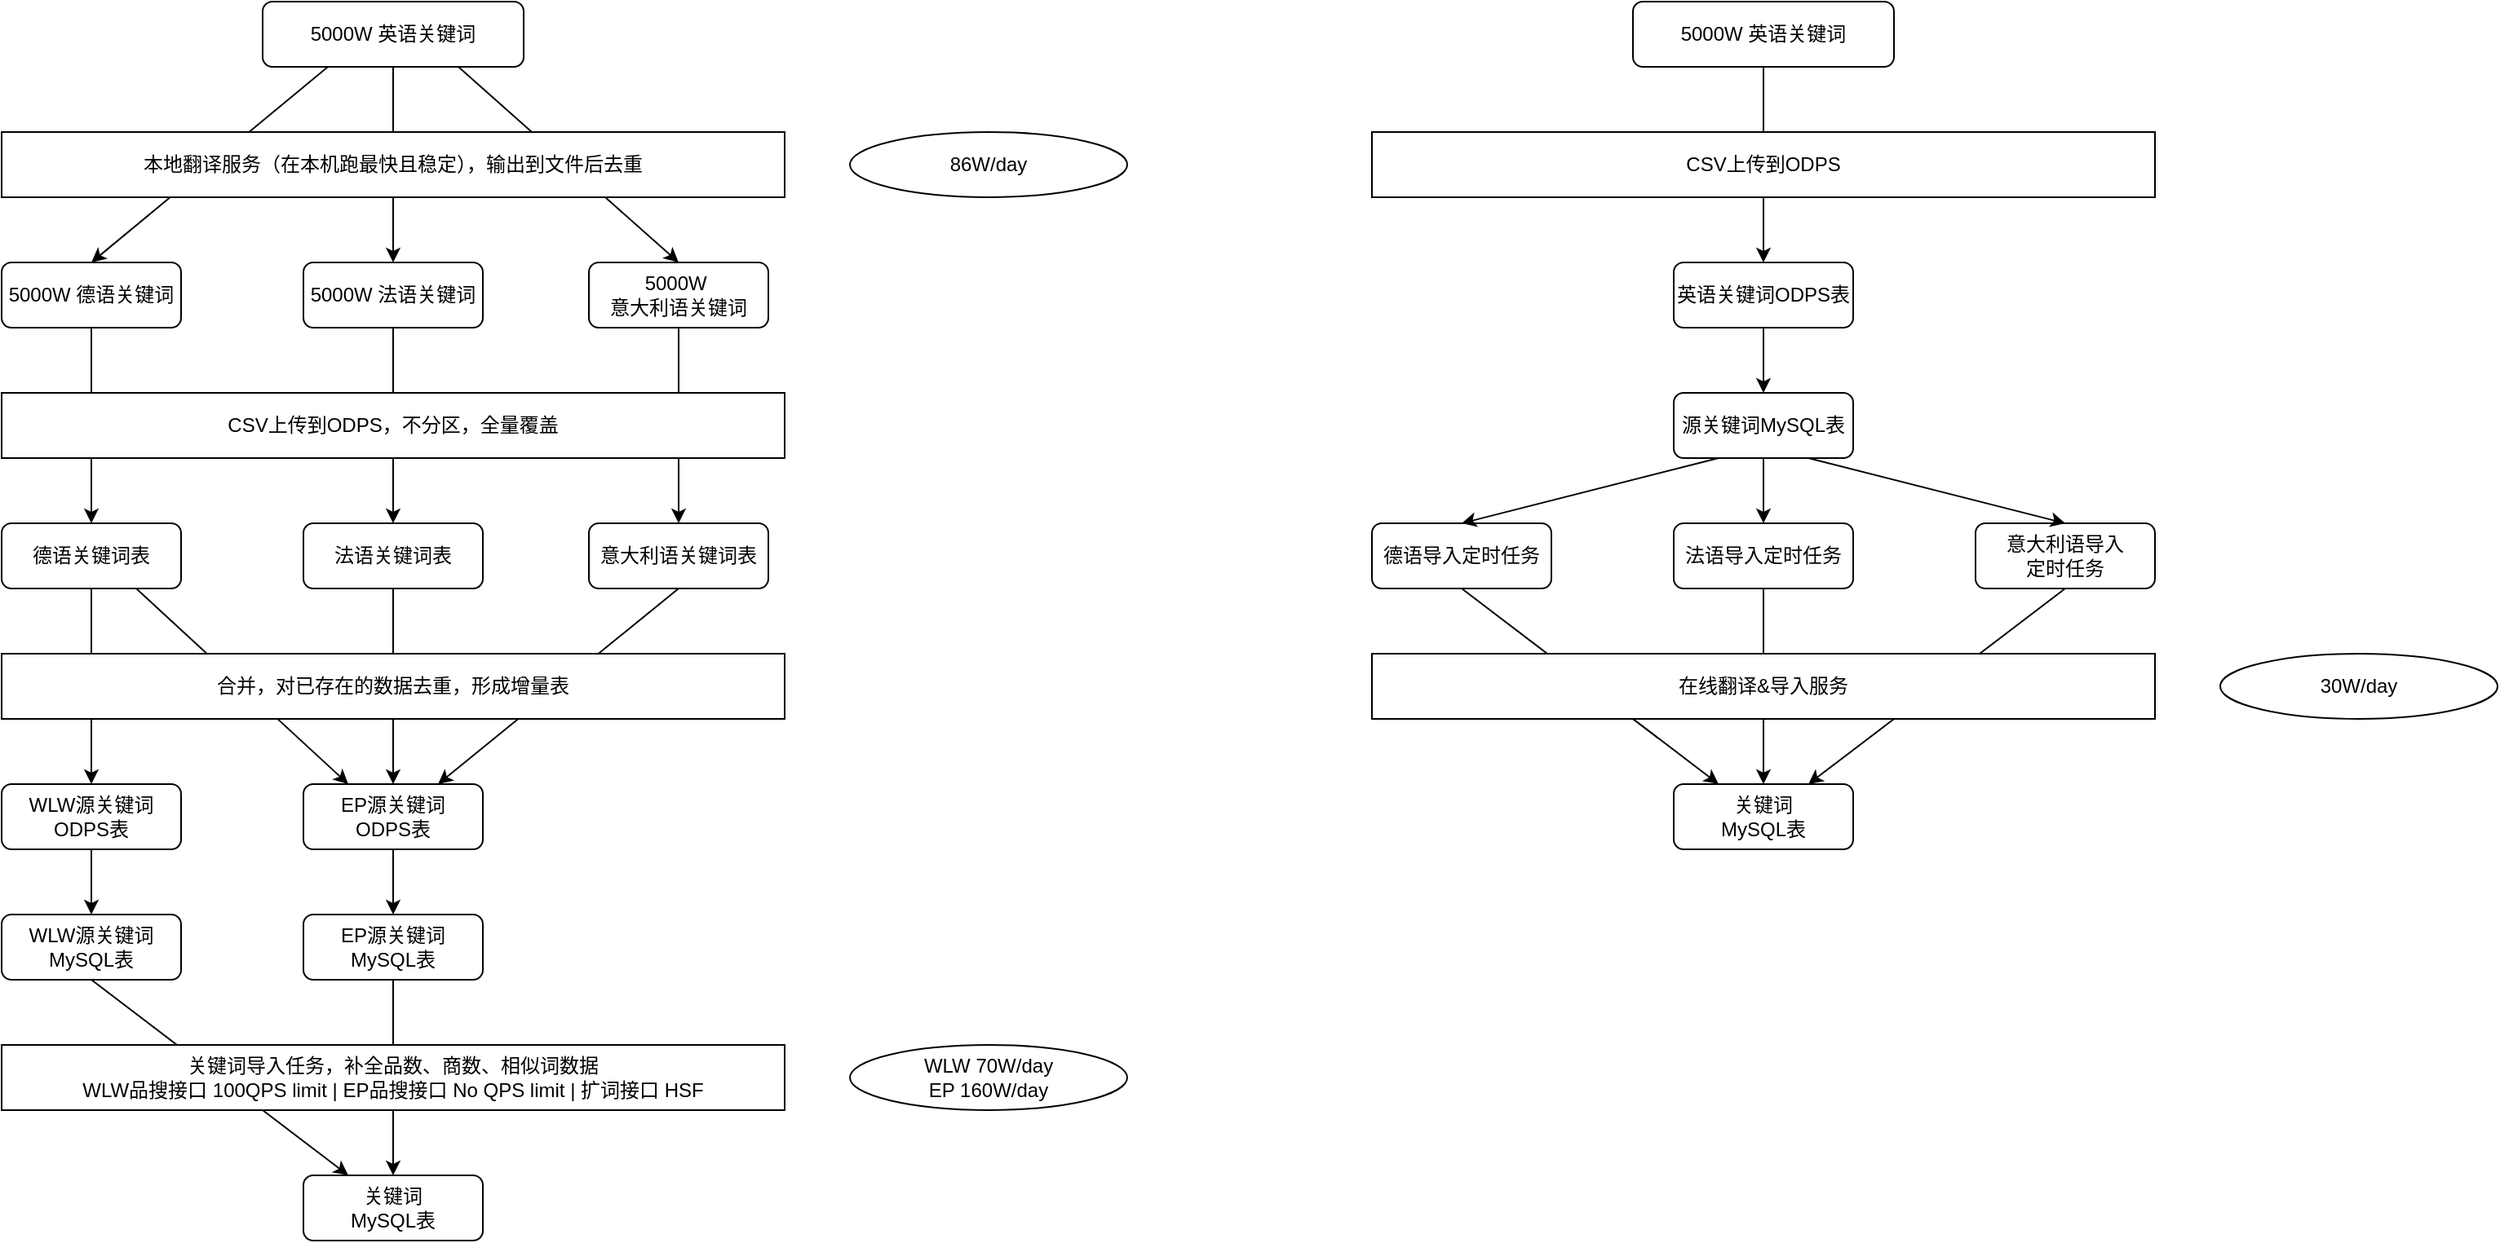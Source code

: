 <mxfile version="24.7.7">
  <diagram name="第 1 页" id="2EQmv688gZamet-rj9C1">
    <mxGraphModel dx="1659" dy="658" grid="1" gridSize="10" guides="1" tooltips="1" connect="1" arrows="1" fold="1" page="1" pageScale="1" pageWidth="827" pageHeight="1169" math="0" shadow="0">
      <root>
        <mxCell id="0" />
        <mxCell id="1" parent="0" />
        <mxCell id="JIK8sXZGodHxqaqUen1i-60" style="edgeStyle=orthogonalEdgeStyle;rounded=0;orthogonalLoop=1;jettySize=auto;html=1;exitX=0.5;exitY=1;exitDx=0;exitDy=0;entryX=0.5;entryY=0;entryDx=0;entryDy=0;" edge="1" parent="1" source="JIK8sXZGodHxqaqUen1i-1" target="JIK8sXZGodHxqaqUen1i-3">
          <mxGeometry relative="1" as="geometry" />
        </mxCell>
        <mxCell id="JIK8sXZGodHxqaqUen1i-61" style="rounded=0;orthogonalLoop=1;jettySize=auto;html=1;exitX=0.75;exitY=1;exitDx=0;exitDy=0;entryX=0.5;entryY=0;entryDx=0;entryDy=0;" edge="1" parent="1" source="JIK8sXZGodHxqaqUen1i-1" target="JIK8sXZGodHxqaqUen1i-5">
          <mxGeometry relative="1" as="geometry" />
        </mxCell>
        <mxCell id="JIK8sXZGodHxqaqUen1i-62" style="rounded=0;orthogonalLoop=1;jettySize=auto;html=1;exitX=0.25;exitY=1;exitDx=0;exitDy=0;entryX=0.5;entryY=0;entryDx=0;entryDy=0;" edge="1" parent="1" source="JIK8sXZGodHxqaqUen1i-1" target="JIK8sXZGodHxqaqUen1i-4">
          <mxGeometry relative="1" as="geometry" />
        </mxCell>
        <mxCell id="JIK8sXZGodHxqaqUen1i-1" value="5000W 英语关键词" style="rounded=1;whiteSpace=wrap;html=1;" vertex="1" parent="1">
          <mxGeometry x="280" y="80" width="160" height="40" as="geometry" />
        </mxCell>
        <mxCell id="JIK8sXZGodHxqaqUen1i-2" value="本地翻译服务（在本机跑最快且稳定），输出到文件后去重" style="rounded=0;whiteSpace=wrap;html=1;" vertex="1" parent="1">
          <mxGeometry x="120" y="160" width="480" height="40" as="geometry" />
        </mxCell>
        <mxCell id="JIK8sXZGodHxqaqUen1i-64" style="edgeStyle=orthogonalEdgeStyle;rounded=0;orthogonalLoop=1;jettySize=auto;html=1;exitX=0.5;exitY=1;exitDx=0;exitDy=0;entryX=0.5;entryY=0;entryDx=0;entryDy=0;" edge="1" parent="1" source="JIK8sXZGodHxqaqUen1i-3" target="JIK8sXZGodHxqaqUen1i-8">
          <mxGeometry relative="1" as="geometry" />
        </mxCell>
        <mxCell id="JIK8sXZGodHxqaqUen1i-3" value="5000W 法语关键词" style="rounded=1;whiteSpace=wrap;html=1;" vertex="1" parent="1">
          <mxGeometry x="305" y="240" width="110" height="40" as="geometry" />
        </mxCell>
        <mxCell id="JIK8sXZGodHxqaqUen1i-63" style="edgeStyle=orthogonalEdgeStyle;rounded=0;orthogonalLoop=1;jettySize=auto;html=1;exitX=0.5;exitY=1;exitDx=0;exitDy=0;entryX=0.5;entryY=0;entryDx=0;entryDy=0;" edge="1" parent="1" source="JIK8sXZGodHxqaqUen1i-4" target="JIK8sXZGodHxqaqUen1i-7">
          <mxGeometry relative="1" as="geometry" />
        </mxCell>
        <mxCell id="JIK8sXZGodHxqaqUen1i-4" value="5000W 德语关键词" style="rounded=1;whiteSpace=wrap;html=1;" vertex="1" parent="1">
          <mxGeometry x="120" y="240" width="110" height="40" as="geometry" />
        </mxCell>
        <mxCell id="JIK8sXZGodHxqaqUen1i-65" style="edgeStyle=orthogonalEdgeStyle;rounded=0;orthogonalLoop=1;jettySize=auto;html=1;exitX=0.5;exitY=1;exitDx=0;exitDy=0;entryX=0.5;entryY=0;entryDx=0;entryDy=0;" edge="1" parent="1" source="JIK8sXZGodHxqaqUen1i-5" target="JIK8sXZGodHxqaqUen1i-9">
          <mxGeometry relative="1" as="geometry" />
        </mxCell>
        <mxCell id="JIK8sXZGodHxqaqUen1i-5" value="5000W&amp;nbsp;&lt;div&gt;意大利语关键词&lt;/div&gt;" style="rounded=1;whiteSpace=wrap;html=1;" vertex="1" parent="1">
          <mxGeometry x="480" y="240" width="110" height="40" as="geometry" />
        </mxCell>
        <mxCell id="JIK8sXZGodHxqaqUen1i-6" value="CSV上传到ODPS，不分区，全量覆盖" style="rounded=0;whiteSpace=wrap;html=1;" vertex="1" parent="1">
          <mxGeometry x="120" y="320" width="480" height="40" as="geometry" />
        </mxCell>
        <mxCell id="JIK8sXZGodHxqaqUen1i-66" style="edgeStyle=orthogonalEdgeStyle;rounded=0;orthogonalLoop=1;jettySize=auto;html=1;exitX=0.5;exitY=1;exitDx=0;exitDy=0;entryX=0.5;entryY=0;entryDx=0;entryDy=0;" edge="1" parent="1" source="JIK8sXZGodHxqaqUen1i-7" target="JIK8sXZGodHxqaqUen1i-11">
          <mxGeometry relative="1" as="geometry" />
        </mxCell>
        <mxCell id="JIK8sXZGodHxqaqUen1i-69" style="rounded=0;orthogonalLoop=1;jettySize=auto;html=1;exitX=0.75;exitY=1;exitDx=0;exitDy=0;entryX=0.25;entryY=0;entryDx=0;entryDy=0;" edge="1" parent="1" source="JIK8sXZGodHxqaqUen1i-7" target="JIK8sXZGodHxqaqUen1i-10">
          <mxGeometry relative="1" as="geometry" />
        </mxCell>
        <mxCell id="JIK8sXZGodHxqaqUen1i-7" value="德语关键词表" style="rounded=1;whiteSpace=wrap;html=1;" vertex="1" parent="1">
          <mxGeometry x="120" y="400" width="110" height="40" as="geometry" />
        </mxCell>
        <mxCell id="JIK8sXZGodHxqaqUen1i-67" style="edgeStyle=orthogonalEdgeStyle;rounded=0;orthogonalLoop=1;jettySize=auto;html=1;exitX=0.5;exitY=1;exitDx=0;exitDy=0;" edge="1" parent="1" source="JIK8sXZGodHxqaqUen1i-8" target="JIK8sXZGodHxqaqUen1i-10">
          <mxGeometry relative="1" as="geometry" />
        </mxCell>
        <mxCell id="JIK8sXZGodHxqaqUen1i-8" value="法语关键词表" style="rounded=1;whiteSpace=wrap;html=1;" vertex="1" parent="1">
          <mxGeometry x="305" y="400" width="110" height="40" as="geometry" />
        </mxCell>
        <mxCell id="JIK8sXZGodHxqaqUen1i-68" style="rounded=0;orthogonalLoop=1;jettySize=auto;html=1;exitX=0.5;exitY=1;exitDx=0;exitDy=0;entryX=0.75;entryY=0;entryDx=0;entryDy=0;" edge="1" parent="1" source="JIK8sXZGodHxqaqUen1i-9" target="JIK8sXZGodHxqaqUen1i-10">
          <mxGeometry relative="1" as="geometry" />
        </mxCell>
        <mxCell id="JIK8sXZGodHxqaqUen1i-9" value="意大利语关键词表" style="rounded=1;whiteSpace=wrap;html=1;" vertex="1" parent="1">
          <mxGeometry x="480" y="400" width="110" height="40" as="geometry" />
        </mxCell>
        <mxCell id="JIK8sXZGodHxqaqUen1i-71" style="edgeStyle=orthogonalEdgeStyle;rounded=0;orthogonalLoop=1;jettySize=auto;html=1;exitX=0.5;exitY=1;exitDx=0;exitDy=0;entryX=0.5;entryY=0;entryDx=0;entryDy=0;" edge="1" parent="1" source="JIK8sXZGodHxqaqUen1i-10" target="JIK8sXZGodHxqaqUen1i-15">
          <mxGeometry relative="1" as="geometry" />
        </mxCell>
        <mxCell id="JIK8sXZGodHxqaqUen1i-10" value="EP源关键词&lt;div&gt;ODPS表&lt;/div&gt;" style="rounded=1;whiteSpace=wrap;html=1;" vertex="1" parent="1">
          <mxGeometry x="305" y="560" width="110" height="40" as="geometry" />
        </mxCell>
        <mxCell id="JIK8sXZGodHxqaqUen1i-70" style="edgeStyle=orthogonalEdgeStyle;rounded=0;orthogonalLoop=1;jettySize=auto;html=1;exitX=0.5;exitY=1;exitDx=0;exitDy=0;" edge="1" parent="1" source="JIK8sXZGodHxqaqUen1i-11" target="JIK8sXZGodHxqaqUen1i-14">
          <mxGeometry relative="1" as="geometry" />
        </mxCell>
        <mxCell id="JIK8sXZGodHxqaqUen1i-11" value="WLW源关键词&lt;div&gt;ODPS表&lt;/div&gt;" style="rounded=1;whiteSpace=wrap;html=1;" vertex="1" parent="1">
          <mxGeometry x="120" y="560" width="110" height="40" as="geometry" />
        </mxCell>
        <mxCell id="JIK8sXZGodHxqaqUen1i-13" value="合并，对已存在的数据去重，形成增量表" style="rounded=0;whiteSpace=wrap;html=1;" vertex="1" parent="1">
          <mxGeometry x="120" y="480" width="480" height="40" as="geometry" />
        </mxCell>
        <mxCell id="JIK8sXZGodHxqaqUen1i-72" style="rounded=0;orthogonalLoop=1;jettySize=auto;html=1;exitX=0.5;exitY=1;exitDx=0;exitDy=0;entryX=0.25;entryY=0;entryDx=0;entryDy=0;" edge="1" parent="1" source="JIK8sXZGodHxqaqUen1i-14" target="JIK8sXZGodHxqaqUen1i-17">
          <mxGeometry relative="1" as="geometry" />
        </mxCell>
        <mxCell id="JIK8sXZGodHxqaqUen1i-14" value="WLW源关键词&lt;div&gt;MySQL表&lt;/div&gt;" style="rounded=1;whiteSpace=wrap;html=1;" vertex="1" parent="1">
          <mxGeometry x="120" y="640" width="110" height="40" as="geometry" />
        </mxCell>
        <mxCell id="JIK8sXZGodHxqaqUen1i-73" style="edgeStyle=orthogonalEdgeStyle;rounded=0;orthogonalLoop=1;jettySize=auto;html=1;exitX=0.5;exitY=1;exitDx=0;exitDy=0;entryX=0.5;entryY=0;entryDx=0;entryDy=0;" edge="1" parent="1" source="JIK8sXZGodHxqaqUen1i-15" target="JIK8sXZGodHxqaqUen1i-17">
          <mxGeometry relative="1" as="geometry" />
        </mxCell>
        <mxCell id="JIK8sXZGodHxqaqUen1i-15" value="EP源关键词&lt;div&gt;MySQL表&lt;/div&gt;" style="rounded=1;whiteSpace=wrap;html=1;" vertex="1" parent="1">
          <mxGeometry x="305" y="640" width="110" height="40" as="geometry" />
        </mxCell>
        <mxCell id="JIK8sXZGodHxqaqUen1i-16" value="关键词导入任务，补全品数、商数、相似词数据&lt;div&gt;WLW品搜接口&amp;nbsp;&lt;span style=&quot;background-color: initial;&quot;&gt;100QPS limit |&amp;nbsp;&lt;/span&gt;&lt;span style=&quot;background-color: initial;&quot;&gt;EP品搜接口&amp;nbsp;&lt;/span&gt;&lt;span style=&quot;background-color: initial;&quot;&gt;No QPS limit |&amp;nbsp;&lt;/span&gt;&lt;span style=&quot;background-color: initial;&quot;&gt;扩词接口&amp;nbsp;&lt;/span&gt;&lt;span style=&quot;background-color: initial;&quot;&gt;HSF&lt;/span&gt;&lt;/div&gt;" style="rounded=0;whiteSpace=wrap;html=1;" vertex="1" parent="1">
          <mxGeometry x="120" y="720" width="480" height="40" as="geometry" />
        </mxCell>
        <mxCell id="JIK8sXZGodHxqaqUen1i-17" value="关键词&lt;div&gt;MySQL表&lt;/div&gt;" style="rounded=1;whiteSpace=wrap;html=1;" vertex="1" parent="1">
          <mxGeometry x="305" y="800" width="110" height="40" as="geometry" />
        </mxCell>
        <mxCell id="JIK8sXZGodHxqaqUen1i-21" value="86W/day" style="ellipse;whiteSpace=wrap;html=1;" vertex="1" parent="1">
          <mxGeometry x="640" y="160" width="170" height="40" as="geometry" />
        </mxCell>
        <mxCell id="JIK8sXZGodHxqaqUen1i-22" value="WLW 70W/day&lt;div&gt;EP 160W/day&lt;/div&gt;" style="ellipse;whiteSpace=wrap;html=1;" vertex="1" parent="1">
          <mxGeometry x="640" y="720" width="170" height="40" as="geometry" />
        </mxCell>
        <mxCell id="JIK8sXZGodHxqaqUen1i-79" style="edgeStyle=orthogonalEdgeStyle;rounded=0;orthogonalLoop=1;jettySize=auto;html=1;exitX=0.5;exitY=1;exitDx=0;exitDy=0;entryX=0.5;entryY=0;entryDx=0;entryDy=0;" edge="1" parent="1" source="JIK8sXZGodHxqaqUen1i-23" target="JIK8sXZGodHxqaqUen1i-76">
          <mxGeometry relative="1" as="geometry" />
        </mxCell>
        <mxCell id="JIK8sXZGodHxqaqUen1i-23" value="5000W 英语关键词" style="rounded=1;whiteSpace=wrap;html=1;" vertex="1" parent="1">
          <mxGeometry x="1120" y="80" width="160" height="40" as="geometry" />
        </mxCell>
        <mxCell id="JIK8sXZGodHxqaqUen1i-42" value="30W/day" style="ellipse;whiteSpace=wrap;html=1;" vertex="1" parent="1">
          <mxGeometry x="1480" y="480" width="170" height="40" as="geometry" />
        </mxCell>
        <mxCell id="JIK8sXZGodHxqaqUen1i-84" style="rounded=0;orthogonalLoop=1;jettySize=auto;html=1;exitX=0.5;exitY=1;exitDx=0;exitDy=0;entryX=0.25;entryY=0;entryDx=0;entryDy=0;" edge="1" parent="1" source="JIK8sXZGodHxqaqUen1i-44" target="JIK8sXZGodHxqaqUen1i-74">
          <mxGeometry relative="1" as="geometry" />
        </mxCell>
        <mxCell id="JIK8sXZGodHxqaqUen1i-44" value="德语导入定时任务" style="rounded=1;whiteSpace=wrap;html=1;" vertex="1" parent="1">
          <mxGeometry x="960" y="400" width="110" height="40" as="geometry" />
        </mxCell>
        <mxCell id="JIK8sXZGodHxqaqUen1i-85" style="edgeStyle=orthogonalEdgeStyle;rounded=0;orthogonalLoop=1;jettySize=auto;html=1;exitX=0.5;exitY=1;exitDx=0;exitDy=0;" edge="1" parent="1" source="JIK8sXZGodHxqaqUen1i-45" target="JIK8sXZGodHxqaqUen1i-74">
          <mxGeometry relative="1" as="geometry" />
        </mxCell>
        <mxCell id="JIK8sXZGodHxqaqUen1i-45" value="法语导入定时任务" style="rounded=1;whiteSpace=wrap;html=1;" vertex="1" parent="1">
          <mxGeometry x="1145" y="400" width="110" height="40" as="geometry" />
        </mxCell>
        <mxCell id="JIK8sXZGodHxqaqUen1i-86" style="rounded=0;orthogonalLoop=1;jettySize=auto;html=1;exitX=0.5;exitY=1;exitDx=0;exitDy=0;entryX=0.75;entryY=0;entryDx=0;entryDy=0;" edge="1" parent="1" source="JIK8sXZGodHxqaqUen1i-46" target="JIK8sXZGodHxqaqUen1i-74">
          <mxGeometry relative="1" as="geometry" />
        </mxCell>
        <mxCell id="JIK8sXZGodHxqaqUen1i-46" value="意大利语导入&lt;div&gt;定时任务&lt;/div&gt;" style="rounded=1;whiteSpace=wrap;html=1;" vertex="1" parent="1">
          <mxGeometry x="1330" y="400" width="110" height="40" as="geometry" />
        </mxCell>
        <mxCell id="JIK8sXZGodHxqaqUen1i-74" value="关键词&lt;div&gt;MySQL表&lt;/div&gt;" style="rounded=1;whiteSpace=wrap;html=1;" vertex="1" parent="1">
          <mxGeometry x="1145" y="560" width="110" height="40" as="geometry" />
        </mxCell>
        <mxCell id="JIK8sXZGodHxqaqUen1i-75" value="CSV上传到ODPS" style="rounded=0;whiteSpace=wrap;html=1;" vertex="1" parent="1">
          <mxGeometry x="960" y="160" width="480" height="40" as="geometry" />
        </mxCell>
        <mxCell id="JIK8sXZGodHxqaqUen1i-80" style="edgeStyle=orthogonalEdgeStyle;rounded=0;orthogonalLoop=1;jettySize=auto;html=1;exitX=0.5;exitY=1;exitDx=0;exitDy=0;entryX=0.5;entryY=0;entryDx=0;entryDy=0;" edge="1" parent="1" source="JIK8sXZGodHxqaqUen1i-76" target="JIK8sXZGodHxqaqUen1i-78">
          <mxGeometry relative="1" as="geometry" />
        </mxCell>
        <mxCell id="JIK8sXZGodHxqaqUen1i-76" value="英语关键词ODPS表" style="rounded=1;whiteSpace=wrap;html=1;" vertex="1" parent="1">
          <mxGeometry x="1145" y="240" width="110" height="40" as="geometry" />
        </mxCell>
        <mxCell id="JIK8sXZGodHxqaqUen1i-81" style="rounded=0;orthogonalLoop=1;jettySize=auto;html=1;exitX=0.25;exitY=1;exitDx=0;exitDy=0;entryX=0.5;entryY=0;entryDx=0;entryDy=0;" edge="1" parent="1" source="JIK8sXZGodHxqaqUen1i-78" target="JIK8sXZGodHxqaqUen1i-44">
          <mxGeometry relative="1" as="geometry" />
        </mxCell>
        <mxCell id="JIK8sXZGodHxqaqUen1i-82" style="edgeStyle=orthogonalEdgeStyle;rounded=0;orthogonalLoop=1;jettySize=auto;html=1;exitX=0.5;exitY=1;exitDx=0;exitDy=0;entryX=0.5;entryY=0;entryDx=0;entryDy=0;" edge="1" parent="1" source="JIK8sXZGodHxqaqUen1i-78" target="JIK8sXZGodHxqaqUen1i-45">
          <mxGeometry relative="1" as="geometry" />
        </mxCell>
        <mxCell id="JIK8sXZGodHxqaqUen1i-83" style="rounded=0;orthogonalLoop=1;jettySize=auto;html=1;exitX=0.75;exitY=1;exitDx=0;exitDy=0;entryX=0.5;entryY=0;entryDx=0;entryDy=0;" edge="1" parent="1" source="JIK8sXZGodHxqaqUen1i-78" target="JIK8sXZGodHxqaqUen1i-46">
          <mxGeometry relative="1" as="geometry" />
        </mxCell>
        <mxCell id="JIK8sXZGodHxqaqUen1i-78" value="源关键词MySQL表" style="rounded=1;whiteSpace=wrap;html=1;" vertex="1" parent="1">
          <mxGeometry x="1145" y="320" width="110" height="40" as="geometry" />
        </mxCell>
        <mxCell id="JIK8sXZGodHxqaqUen1i-24" value="在线翻译&amp;amp;导入服务" style="rounded=0;whiteSpace=wrap;html=1;" vertex="1" parent="1">
          <mxGeometry x="960" y="480" width="480" height="40" as="geometry" />
        </mxCell>
      </root>
    </mxGraphModel>
  </diagram>
</mxfile>
